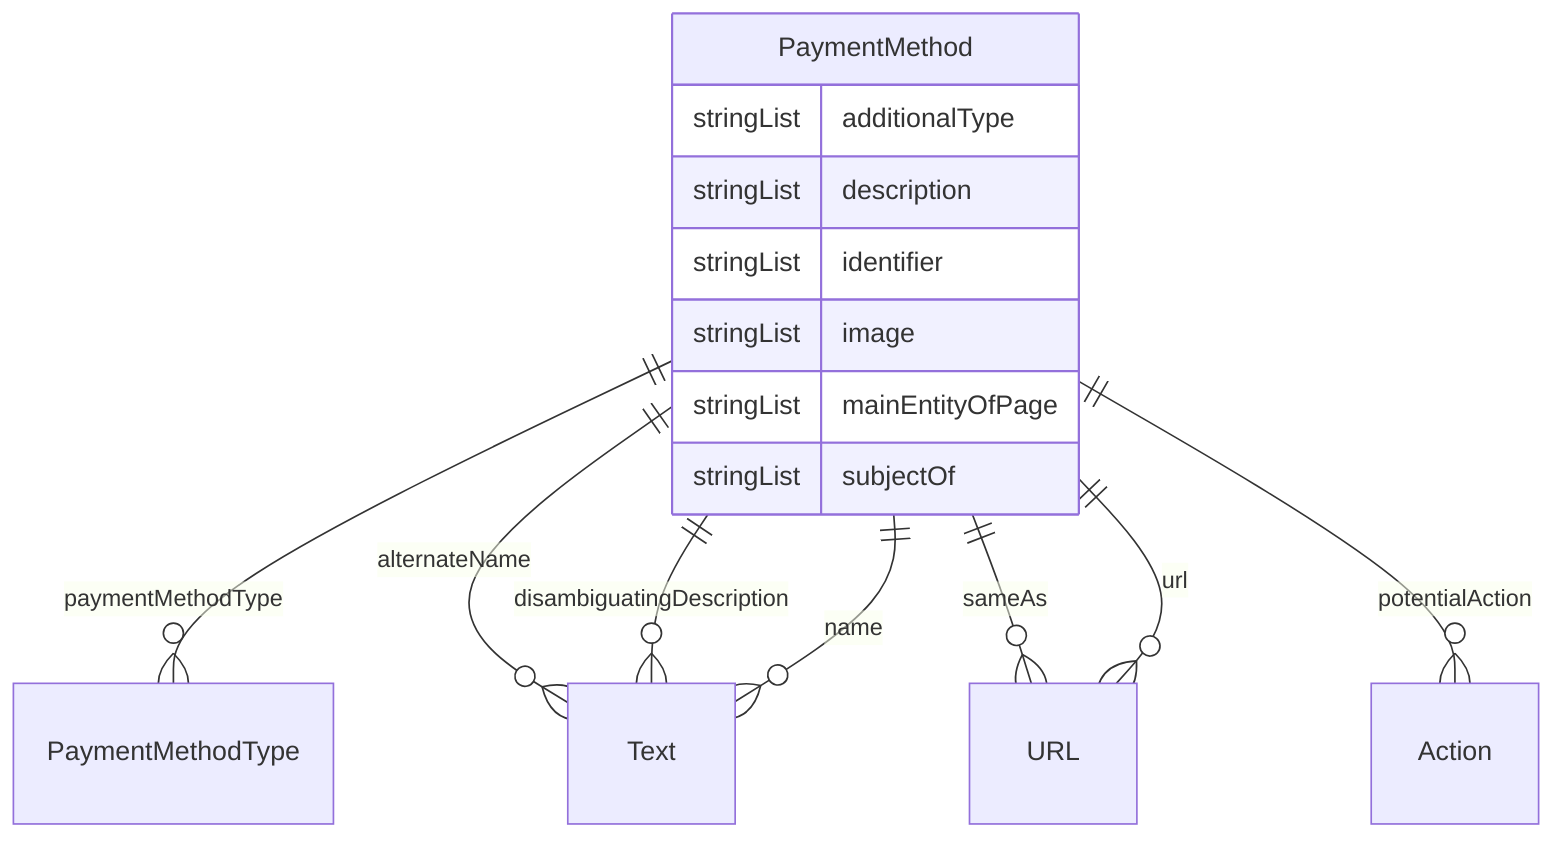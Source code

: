 erDiagram
PaymentMethod {
    stringList additionalType  
    stringList description  
    stringList identifier  
    stringList image  
    stringList mainEntityOfPage  
    stringList subjectOf  
}

PaymentMethod ||--}o PaymentMethodType : "paymentMethodType"
PaymentMethod ||--}o Text : "alternateName"
PaymentMethod ||--}o Text : "disambiguatingDescription"
PaymentMethod ||--}o Text : "name"
PaymentMethod ||--}o URL : "sameAs"
PaymentMethod ||--}o Action : "potentialAction"
PaymentMethod ||--}o URL : "url"